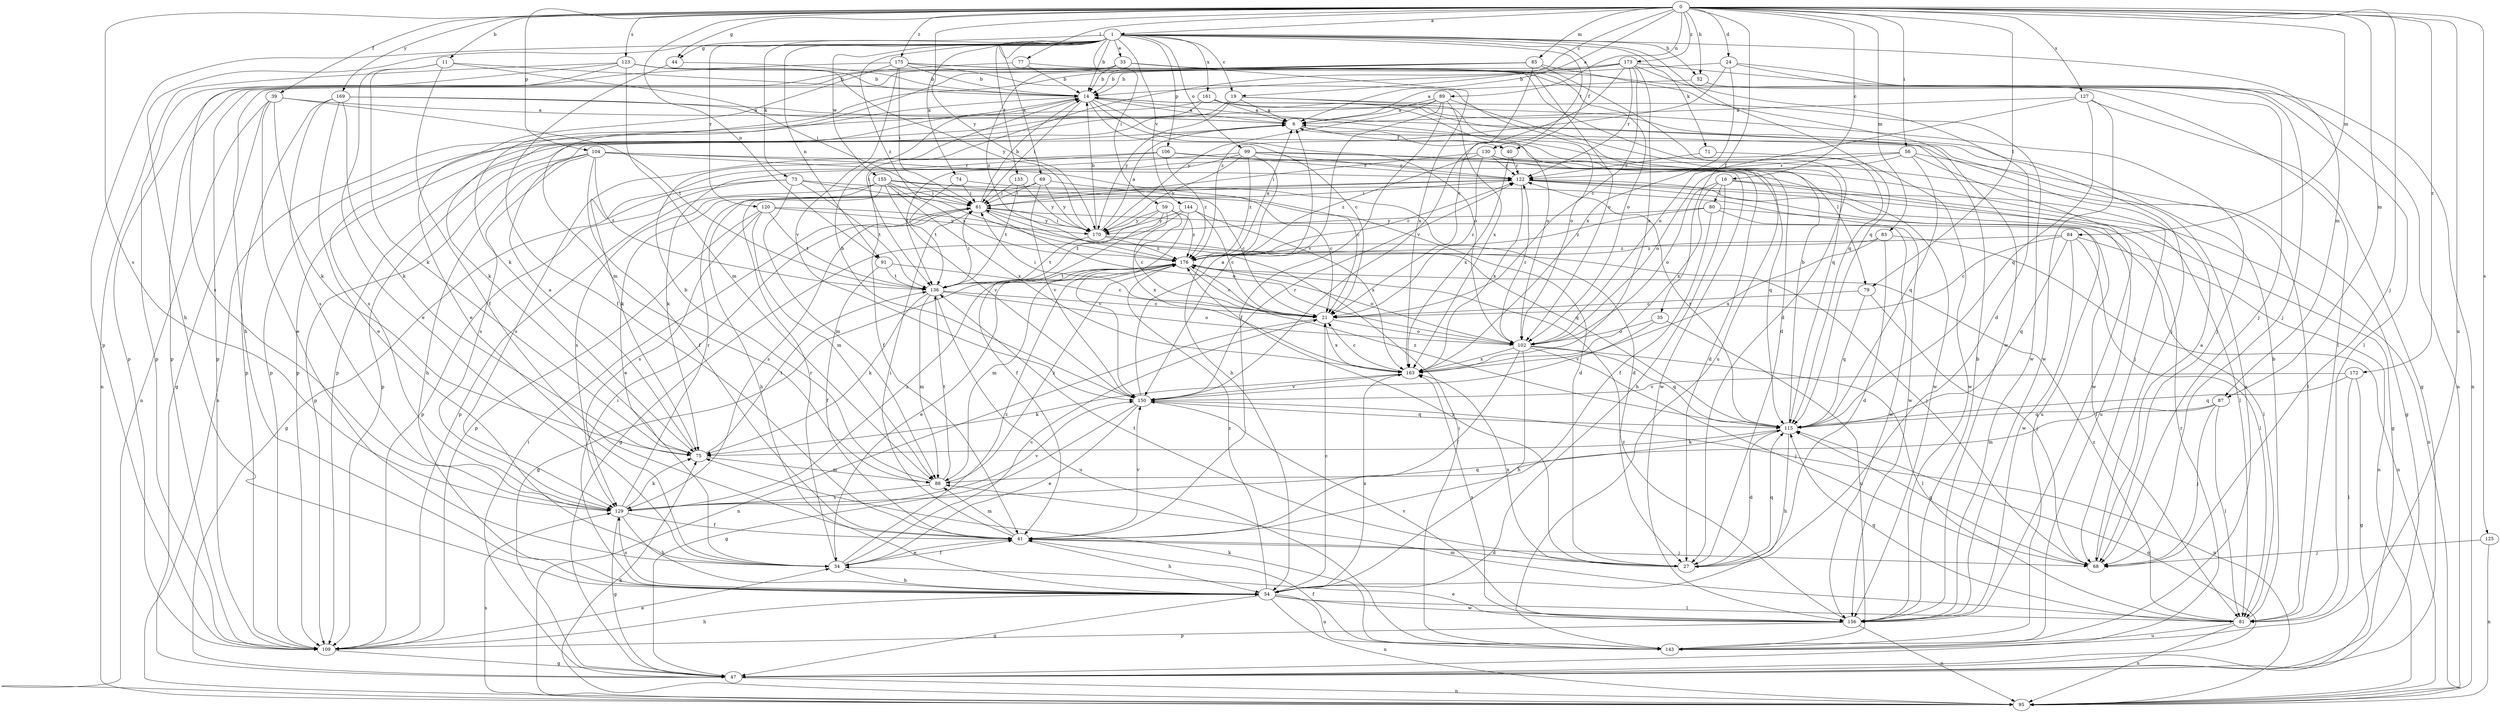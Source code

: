 strict digraph  {
0;
1;
6;
11;
14;
16;
19;
21;
24;
27;
33;
34;
35;
39;
40;
41;
44;
47;
52;
54;
56;
59;
61;
68;
69;
71;
73;
74;
75;
77;
79;
80;
81;
83;
84;
85;
87;
88;
89;
91;
95;
99;
102;
104;
106;
109;
115;
120;
122;
123;
125;
127;
129;
130;
133;
136;
143;
144;
150;
155;
156;
161;
163;
169;
170;
172;
173;
175;
176;
0 -> 1  [label=a];
0 -> 6  [label=a];
0 -> 11  [label=b];
0 -> 16  [label=c];
0 -> 19  [label=c];
0 -> 24  [label=d];
0 -> 35  [label=f];
0 -> 39  [label=f];
0 -> 44  [label=g];
0 -> 52  [label=h];
0 -> 56  [label=i];
0 -> 68  [label=j];
0 -> 77  [label=l];
0 -> 79  [label=l];
0 -> 83  [label=m];
0 -> 84  [label=m];
0 -> 85  [label=m];
0 -> 87  [label=m];
0 -> 89  [label=n];
0 -> 91  [label=n];
0 -> 104  [label=p];
0 -> 123  [label=s];
0 -> 125  [label=s];
0 -> 127  [label=s];
0 -> 129  [label=s];
0 -> 143  [label=u];
0 -> 169  [label=y];
0 -> 170  [label=y];
0 -> 172  [label=z];
0 -> 173  [label=z];
0 -> 175  [label=z];
1 -> 14  [label=b];
1 -> 19  [label=c];
1 -> 33  [label=e];
1 -> 40  [label=f];
1 -> 44  [label=g];
1 -> 52  [label=h];
1 -> 54  [label=h];
1 -> 59  [label=i];
1 -> 69  [label=k];
1 -> 71  [label=k];
1 -> 73  [label=k];
1 -> 74  [label=k];
1 -> 87  [label=m];
1 -> 91  [label=n];
1 -> 99  [label=o];
1 -> 106  [label=p];
1 -> 109  [label=p];
1 -> 115  [label=q];
1 -> 120  [label=r];
1 -> 130  [label=t];
1 -> 133  [label=t];
1 -> 144  [label=v];
1 -> 155  [label=w];
1 -> 161  [label=x];
1 -> 176  [label=z];
6 -> 40  [label=f];
6 -> 79  [label=l];
6 -> 109  [label=p];
11 -> 14  [label=b];
11 -> 34  [label=e];
11 -> 41  [label=f];
11 -> 61  [label=i];
11 -> 75  [label=k];
14 -> 6  [label=a];
14 -> 21  [label=c];
14 -> 27  [label=d];
14 -> 61  [label=i];
14 -> 75  [label=k];
14 -> 102  [label=o];
14 -> 129  [label=s];
16 -> 47  [label=g];
16 -> 54  [label=h];
16 -> 80  [label=l];
16 -> 102  [label=o];
16 -> 143  [label=u];
16 -> 163  [label=x];
19 -> 6  [label=a];
19 -> 102  [label=o];
19 -> 109  [label=p];
19 -> 156  [label=w];
19 -> 170  [label=y];
21 -> 61  [label=i];
21 -> 95  [label=n];
21 -> 102  [label=o];
21 -> 163  [label=x];
24 -> 14  [label=b];
24 -> 81  [label=l];
24 -> 95  [label=n];
24 -> 163  [label=x];
24 -> 176  [label=z];
27 -> 115  [label=q];
27 -> 136  [label=t];
27 -> 163  [label=x];
27 -> 176  [label=z];
33 -> 14  [label=b];
33 -> 54  [label=h];
33 -> 102  [label=o];
33 -> 109  [label=p];
33 -> 163  [label=x];
34 -> 21  [label=c];
34 -> 41  [label=f];
34 -> 54  [label=h];
34 -> 122  [label=r];
34 -> 176  [label=z];
35 -> 102  [label=o];
35 -> 143  [label=u];
35 -> 150  [label=v];
39 -> 6  [label=a];
39 -> 34  [label=e];
39 -> 47  [label=g];
39 -> 75  [label=k];
39 -> 95  [label=n];
39 -> 136  [label=t];
40 -> 122  [label=r];
40 -> 163  [label=x];
41 -> 27  [label=d];
41 -> 34  [label=e];
41 -> 54  [label=h];
41 -> 61  [label=i];
41 -> 68  [label=j];
41 -> 88  [label=m];
41 -> 150  [label=v];
44 -> 14  [label=b];
44 -> 41  [label=f];
47 -> 61  [label=i];
47 -> 95  [label=n];
47 -> 115  [label=q];
47 -> 122  [label=r];
52 -> 6  [label=a];
52 -> 68  [label=j];
54 -> 21  [label=c];
54 -> 47  [label=g];
54 -> 61  [label=i];
54 -> 81  [label=l];
54 -> 95  [label=n];
54 -> 129  [label=s];
54 -> 143  [label=u];
54 -> 156  [label=w];
54 -> 163  [label=x];
54 -> 176  [label=z];
56 -> 47  [label=g];
56 -> 75  [label=k];
56 -> 102  [label=o];
56 -> 115  [label=q];
56 -> 122  [label=r];
56 -> 156  [label=w];
59 -> 21  [label=c];
59 -> 41  [label=f];
59 -> 136  [label=t];
59 -> 163  [label=x];
59 -> 170  [label=y];
59 -> 176  [label=z];
61 -> 14  [label=b];
61 -> 81  [label=l];
61 -> 102  [label=o];
61 -> 129  [label=s];
61 -> 170  [label=y];
68 -> 6  [label=a];
68 -> 115  [label=q];
69 -> 21  [label=c];
69 -> 54  [label=h];
69 -> 61  [label=i];
69 -> 150  [label=v];
69 -> 170  [label=y];
71 -> 122  [label=r];
71 -> 156  [label=w];
73 -> 27  [label=d];
73 -> 47  [label=g];
73 -> 61  [label=i];
73 -> 88  [label=m];
73 -> 109  [label=p];
73 -> 136  [label=t];
74 -> 27  [label=d];
74 -> 61  [label=i];
74 -> 136  [label=t];
75 -> 6  [label=a];
75 -> 88  [label=m];
75 -> 136  [label=t];
77 -> 14  [label=b];
77 -> 102  [label=o];
77 -> 109  [label=p];
79 -> 21  [label=c];
79 -> 68  [label=j];
79 -> 115  [label=q];
80 -> 41  [label=f];
80 -> 81  [label=l];
80 -> 156  [label=w];
80 -> 170  [label=y];
80 -> 176  [label=z];
81 -> 14  [label=b];
81 -> 88  [label=m];
81 -> 95  [label=n];
81 -> 115  [label=q];
81 -> 143  [label=u];
81 -> 176  [label=z];
83 -> 27  [label=d];
83 -> 95  [label=n];
83 -> 163  [label=x];
83 -> 176  [label=z];
84 -> 21  [label=c];
84 -> 81  [label=l];
84 -> 95  [label=n];
84 -> 115  [label=q];
84 -> 156  [label=w];
84 -> 176  [label=z];
85 -> 14  [label=b];
85 -> 21  [label=c];
85 -> 88  [label=m];
85 -> 115  [label=q];
85 -> 156  [label=w];
85 -> 176  [label=z];
87 -> 68  [label=j];
87 -> 81  [label=l];
87 -> 88  [label=m];
87 -> 115  [label=q];
88 -> 14  [label=b];
88 -> 129  [label=s];
88 -> 136  [label=t];
88 -> 176  [label=z];
89 -> 6  [label=a];
89 -> 41  [label=f];
89 -> 109  [label=p];
89 -> 115  [label=q];
89 -> 150  [label=v];
89 -> 163  [label=x];
89 -> 170  [label=y];
91 -> 21  [label=c];
91 -> 41  [label=f];
91 -> 136  [label=t];
95 -> 75  [label=k];
95 -> 129  [label=s];
99 -> 27  [label=d];
99 -> 41  [label=f];
99 -> 54  [label=h];
99 -> 115  [label=q];
99 -> 122  [label=r];
99 -> 136  [label=t];
99 -> 170  [label=y];
99 -> 176  [label=z];
102 -> 41  [label=f];
102 -> 54  [label=h];
102 -> 68  [label=j];
102 -> 81  [label=l];
102 -> 115  [label=q];
102 -> 122  [label=r];
102 -> 163  [label=x];
104 -> 21  [label=c];
104 -> 41  [label=f];
104 -> 54  [label=h];
104 -> 109  [label=p];
104 -> 122  [label=r];
104 -> 129  [label=s];
104 -> 136  [label=t];
104 -> 156  [label=w];
106 -> 75  [label=k];
106 -> 122  [label=r];
106 -> 129  [label=s];
106 -> 156  [label=w];
106 -> 176  [label=z];
109 -> 34  [label=e];
109 -> 47  [label=g];
109 -> 54  [label=h];
115 -> 14  [label=b];
115 -> 27  [label=d];
115 -> 54  [label=h];
115 -> 75  [label=k];
115 -> 122  [label=r];
115 -> 176  [label=z];
120 -> 88  [label=m];
120 -> 109  [label=p];
120 -> 115  [label=q];
120 -> 129  [label=s];
120 -> 136  [label=t];
120 -> 170  [label=y];
122 -> 61  [label=i];
122 -> 81  [label=l];
122 -> 95  [label=n];
122 -> 143  [label=u];
122 -> 163  [label=x];
123 -> 14  [label=b];
123 -> 81  [label=l];
123 -> 88  [label=m];
123 -> 95  [label=n];
123 -> 109  [label=p];
123 -> 129  [label=s];
123 -> 170  [label=y];
125 -> 68  [label=j];
125 -> 95  [label=n];
127 -> 6  [label=a];
127 -> 47  [label=g];
127 -> 102  [label=o];
127 -> 115  [label=q];
127 -> 156  [label=w];
129 -> 41  [label=f];
129 -> 47  [label=g];
129 -> 54  [label=h];
129 -> 75  [label=k];
129 -> 115  [label=q];
129 -> 122  [label=r];
129 -> 150  [label=v];
129 -> 176  [label=z];
130 -> 21  [label=c];
130 -> 61  [label=i];
130 -> 68  [label=j];
130 -> 81  [label=l];
130 -> 122  [label=r];
130 -> 176  [label=z];
133 -> 61  [label=i];
133 -> 136  [label=t];
133 -> 170  [label=y];
136 -> 21  [label=c];
136 -> 61  [label=i];
136 -> 75  [label=k];
136 -> 88  [label=m];
136 -> 102  [label=o];
136 -> 143  [label=u];
143 -> 6  [label=a];
143 -> 41  [label=f];
143 -> 61  [label=i];
143 -> 75  [label=k];
144 -> 21  [label=c];
144 -> 47  [label=g];
144 -> 150  [label=v];
144 -> 163  [label=x];
144 -> 170  [label=y];
150 -> 6  [label=a];
150 -> 14  [label=b];
150 -> 34  [label=e];
150 -> 47  [label=g];
150 -> 95  [label=n];
150 -> 115  [label=q];
150 -> 122  [label=r];
155 -> 21  [label=c];
155 -> 34  [label=e];
155 -> 61  [label=i];
155 -> 109  [label=p];
155 -> 129  [label=s];
155 -> 150  [label=v];
155 -> 156  [label=w];
155 -> 163  [label=x];
155 -> 176  [label=z];
156 -> 14  [label=b];
156 -> 34  [label=e];
156 -> 95  [label=n];
156 -> 109  [label=p];
156 -> 150  [label=v];
156 -> 163  [label=x];
156 -> 176  [label=z];
161 -> 6  [label=a];
161 -> 68  [label=j];
161 -> 95  [label=n];
161 -> 102  [label=o];
161 -> 109  [label=p];
163 -> 21  [label=c];
163 -> 75  [label=k];
163 -> 150  [label=v];
169 -> 6  [label=a];
169 -> 34  [label=e];
169 -> 68  [label=j];
169 -> 75  [label=k];
169 -> 109  [label=p];
169 -> 129  [label=s];
170 -> 6  [label=a];
170 -> 14  [label=b];
170 -> 61  [label=i];
170 -> 68  [label=j];
170 -> 136  [label=t];
170 -> 176  [label=z];
172 -> 47  [label=g];
172 -> 81  [label=l];
172 -> 115  [label=q];
172 -> 150  [label=v];
173 -> 14  [label=b];
173 -> 21  [label=c];
173 -> 27  [label=d];
173 -> 75  [label=k];
173 -> 95  [label=n];
173 -> 122  [label=r];
173 -> 136  [label=t];
173 -> 150  [label=v];
173 -> 163  [label=x];
175 -> 14  [label=b];
175 -> 27  [label=d];
175 -> 34  [label=e];
175 -> 61  [label=i];
175 -> 68  [label=j];
175 -> 109  [label=p];
175 -> 143  [label=u];
175 -> 150  [label=v];
176 -> 6  [label=a];
176 -> 21  [label=c];
176 -> 34  [label=e];
176 -> 47  [label=g];
176 -> 88  [label=m];
176 -> 102  [label=o];
176 -> 122  [label=r];
176 -> 136  [label=t];
}

